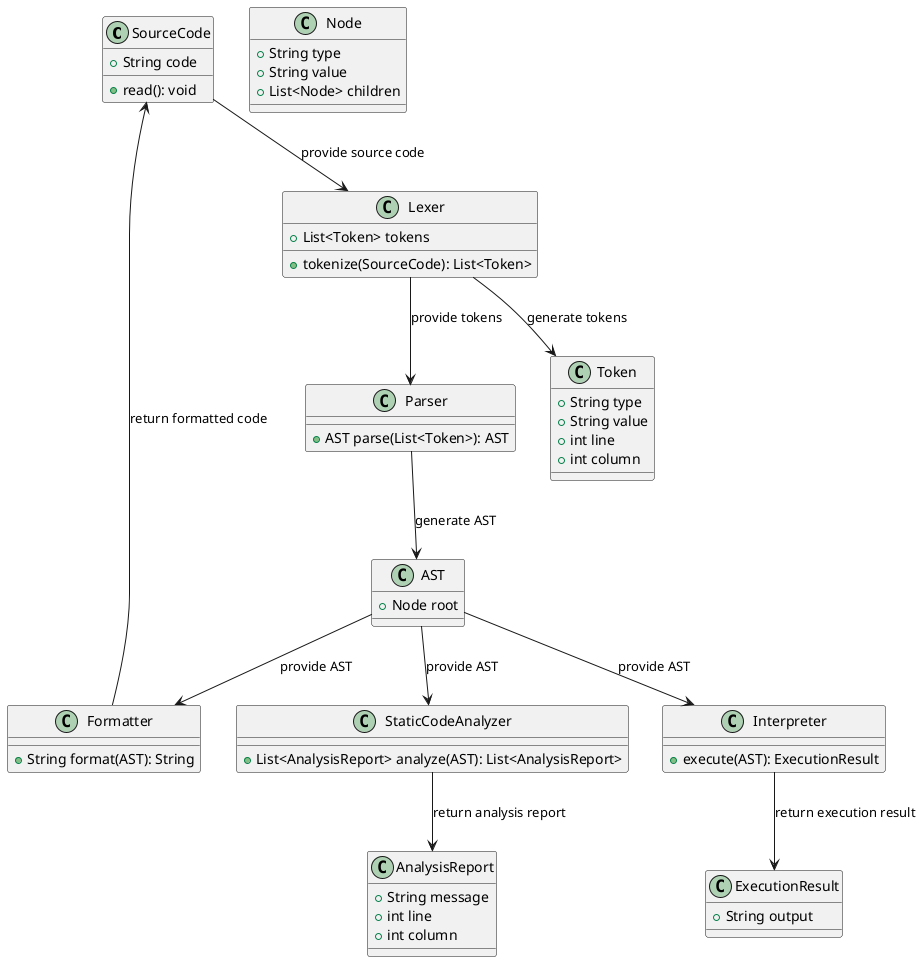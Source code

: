 @startuml

    class SourceCode {
        +String code
        +read(): void
    }

    class Lexer {
        +List<Token> tokens
        +tokenize(SourceCode): List<Token>
    }

    class Token {
        +String type
        +String value
        +int line
        +int column
    }

    class Parser {
        +AST parse(List<Token>): AST
    }

    class AST {
        +Node root
    }

    class Node {
        +String type
        +String value
        +List<Node> children
    }

    class Interpreter {
        +execute(AST): ExecutionResult
    }

    class ExecutionResult {
        +String output
    }

    class Formatter {
        +String format(AST): String
    }

    class StaticCodeAnalyzer {
        +List<AnalysisReport> analyze(AST): List<AnalysisReport>
    }

    class AnalysisReport {
        +String message
        +int line
        +int column
    }

    SourceCode --> Lexer : "provide source code"
    Lexer --> Token : "generate tokens"
    Lexer --> Parser : "provide tokens"
    Parser --> AST : "generate AST"
    AST --> Interpreter : "provide AST"
    AST --> Formatter : "provide AST"
    AST --> StaticCodeAnalyzer : "provide AST"
    Interpreter --> ExecutionResult : "return execution result"
    Formatter --> SourceCode : "return formatted code"
    StaticCodeAnalyzer --> AnalysisReport : "return analysis report"

@enduml